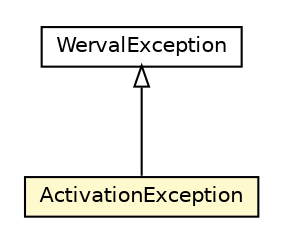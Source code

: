 #!/usr/local/bin/dot
#
# Class diagram 
# Generated by UMLGraph version R5_6-24-gf6e263 (http://www.umlgraph.org/)
#

digraph G {
	edge [fontname="Helvetica",fontsize=10,labelfontname="Helvetica",labelfontsize=10];
	node [fontname="Helvetica",fontsize=10,shape=plaintext];
	nodesep=0.25;
	ranksep=0.5;
	// io.werval.api.exceptions.ActivationException
	c5644 [label=<<table title="io.werval.api.exceptions.ActivationException" border="0" cellborder="1" cellspacing="0" cellpadding="2" port="p" bgcolor="lemonChiffon" href="./ActivationException.html">
		<tr><td><table border="0" cellspacing="0" cellpadding="1">
<tr><td align="center" balign="center"> ActivationException </td></tr>
		</table></td></tr>
		</table>>, URL="./ActivationException.html", fontname="Helvetica", fontcolor="black", fontsize=10.0];
	// io.werval.api.exceptions.WervalException
	c5652 [label=<<table title="io.werval.api.exceptions.WervalException" border="0" cellborder="1" cellspacing="0" cellpadding="2" port="p" href="./WervalException.html">
		<tr><td><table border="0" cellspacing="0" cellpadding="1">
<tr><td align="center" balign="center"> WervalException </td></tr>
		</table></td></tr>
		</table>>, URL="./WervalException.html", fontname="Helvetica", fontcolor="black", fontsize=10.0];
	//io.werval.api.exceptions.ActivationException extends io.werval.api.exceptions.WervalException
	c5652:p -> c5644:p [dir=back,arrowtail=empty];
}

